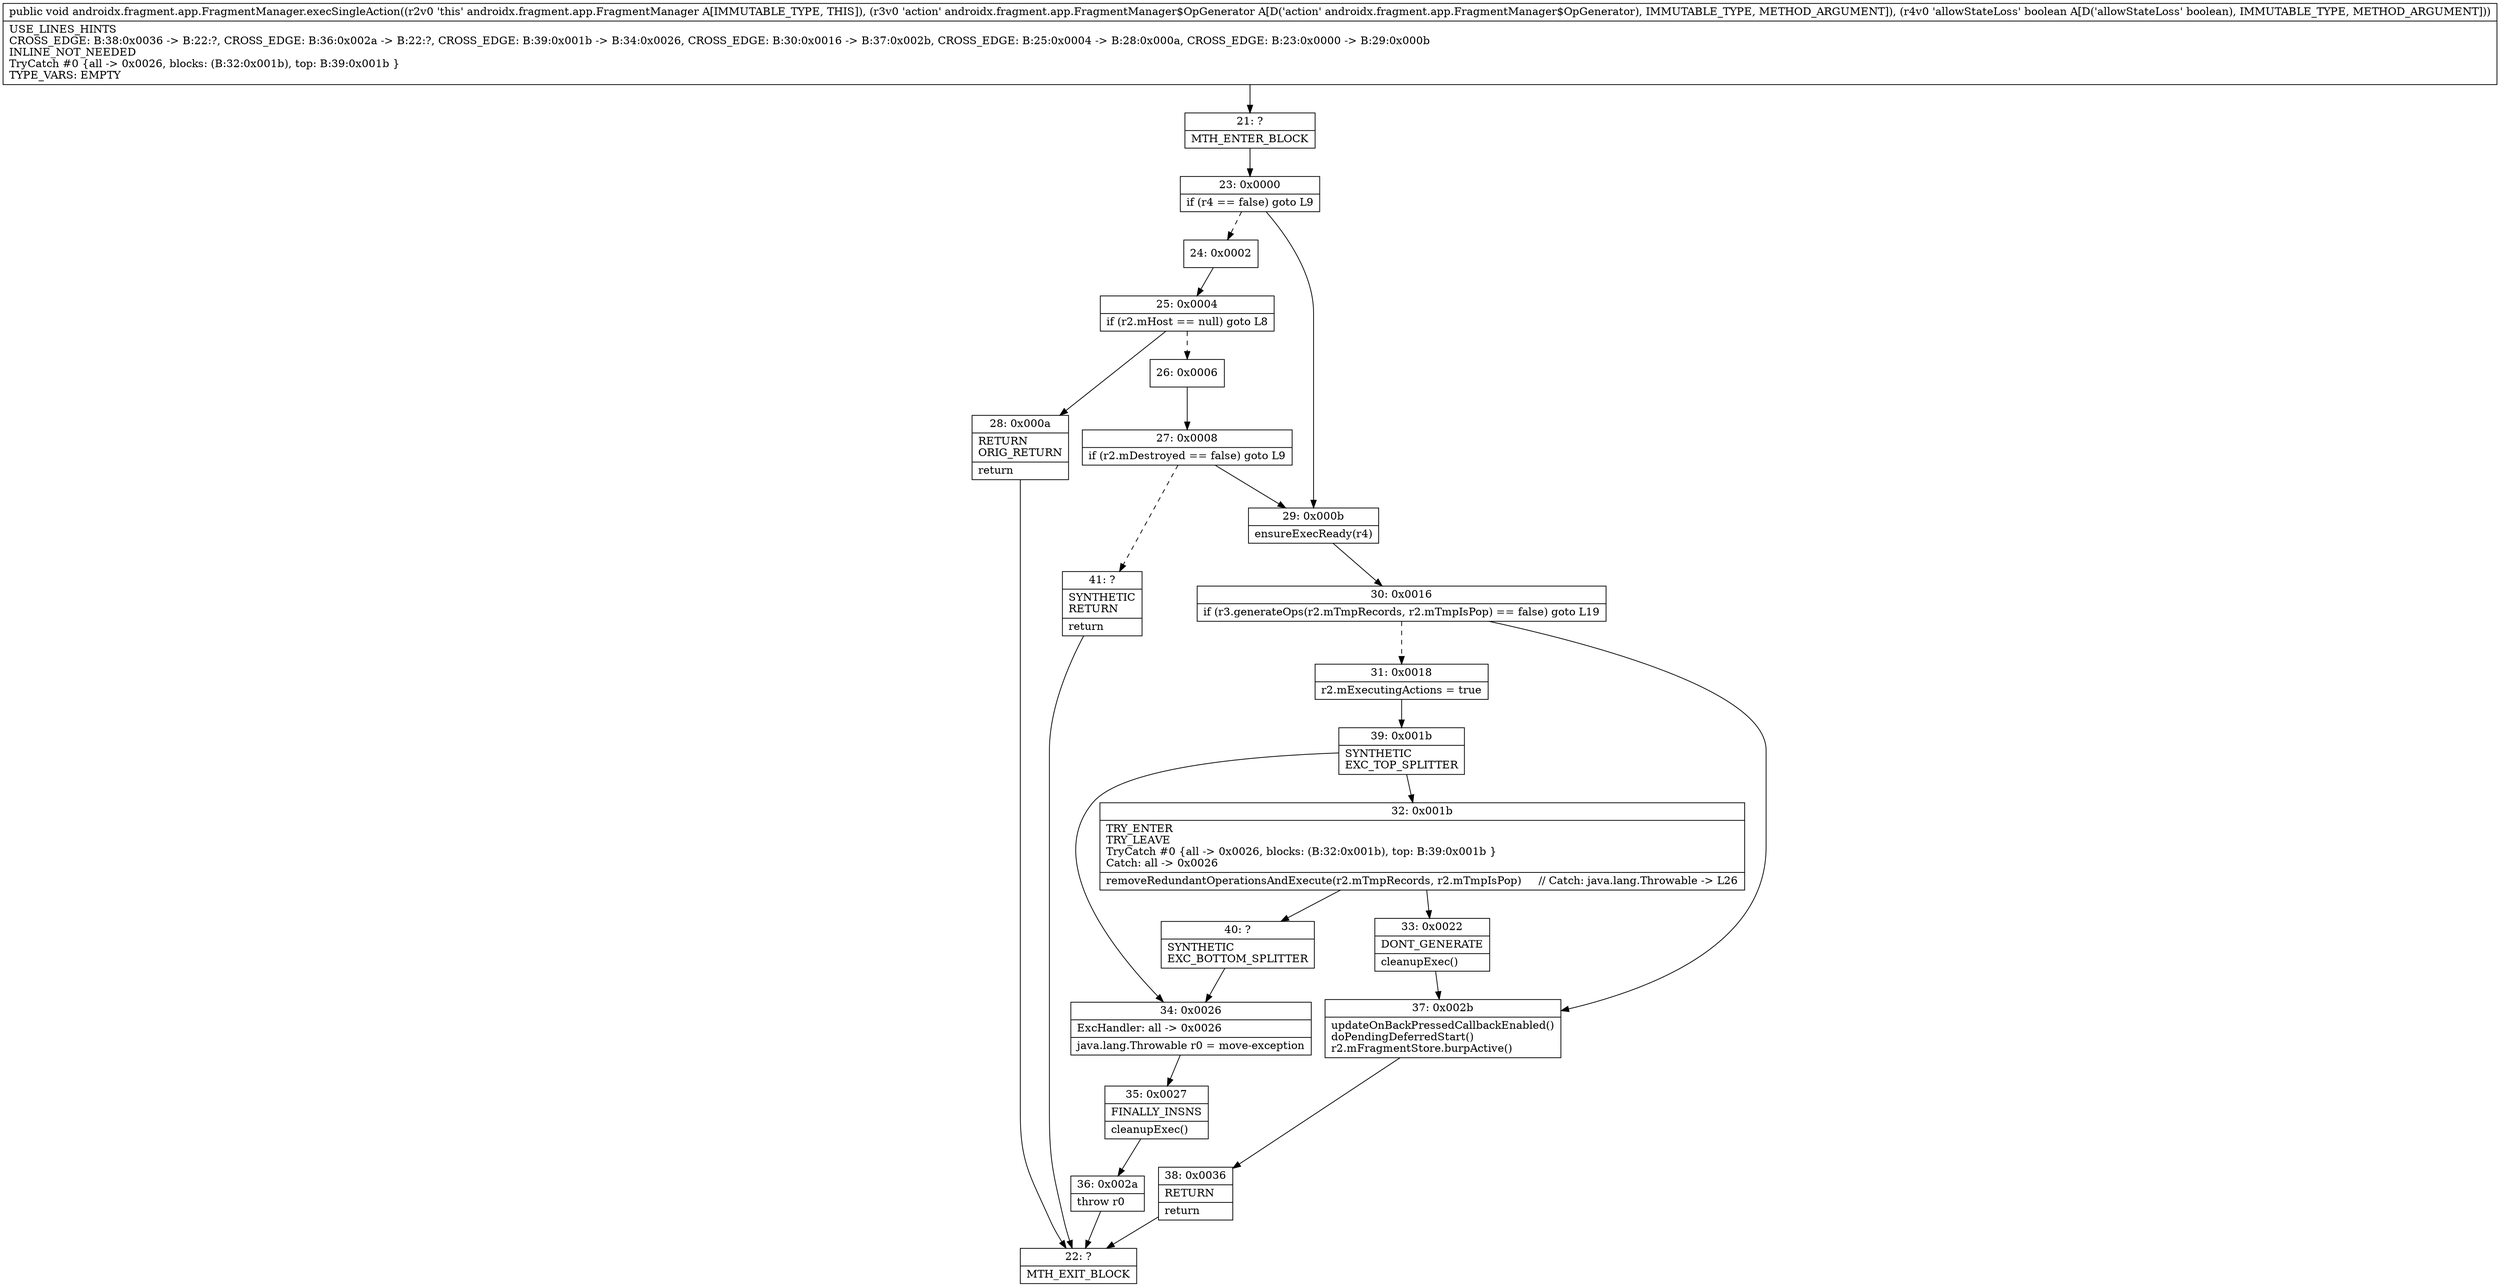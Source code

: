 digraph "CFG forandroidx.fragment.app.FragmentManager.execSingleAction(Landroidx\/fragment\/app\/FragmentManager$OpGenerator;Z)V" {
Node_21 [shape=record,label="{21\:\ ?|MTH_ENTER_BLOCK\l}"];
Node_23 [shape=record,label="{23\:\ 0x0000|if (r4 == false) goto L9\l}"];
Node_24 [shape=record,label="{24\:\ 0x0002}"];
Node_25 [shape=record,label="{25\:\ 0x0004|if (r2.mHost == null) goto L8\l}"];
Node_26 [shape=record,label="{26\:\ 0x0006}"];
Node_27 [shape=record,label="{27\:\ 0x0008|if (r2.mDestroyed == false) goto L9\l}"];
Node_41 [shape=record,label="{41\:\ ?|SYNTHETIC\lRETURN\l|return\l}"];
Node_22 [shape=record,label="{22\:\ ?|MTH_EXIT_BLOCK\l}"];
Node_28 [shape=record,label="{28\:\ 0x000a|RETURN\lORIG_RETURN\l|return\l}"];
Node_29 [shape=record,label="{29\:\ 0x000b|ensureExecReady(r4)\l}"];
Node_30 [shape=record,label="{30\:\ 0x0016|if (r3.generateOps(r2.mTmpRecords, r2.mTmpIsPop) == false) goto L19\l}"];
Node_31 [shape=record,label="{31\:\ 0x0018|r2.mExecutingActions = true\l}"];
Node_39 [shape=record,label="{39\:\ 0x001b|SYNTHETIC\lEXC_TOP_SPLITTER\l}"];
Node_32 [shape=record,label="{32\:\ 0x001b|TRY_ENTER\lTRY_LEAVE\lTryCatch #0 \{all \-\> 0x0026, blocks: (B:32:0x001b), top: B:39:0x001b \}\lCatch: all \-\> 0x0026\l|removeRedundantOperationsAndExecute(r2.mTmpRecords, r2.mTmpIsPop)     \/\/ Catch: java.lang.Throwable \-\> L26\l}"];
Node_33 [shape=record,label="{33\:\ 0x0022|DONT_GENERATE\l|cleanupExec()\l}"];
Node_40 [shape=record,label="{40\:\ ?|SYNTHETIC\lEXC_BOTTOM_SPLITTER\l}"];
Node_34 [shape=record,label="{34\:\ 0x0026|ExcHandler: all \-\> 0x0026\l|java.lang.Throwable r0 = move\-exception\l}"];
Node_35 [shape=record,label="{35\:\ 0x0027|FINALLY_INSNS\l|cleanupExec()\l}"];
Node_36 [shape=record,label="{36\:\ 0x002a|throw r0\l}"];
Node_37 [shape=record,label="{37\:\ 0x002b|updateOnBackPressedCallbackEnabled()\ldoPendingDeferredStart()\lr2.mFragmentStore.burpActive()\l}"];
Node_38 [shape=record,label="{38\:\ 0x0036|RETURN\l|return\l}"];
MethodNode[shape=record,label="{public void androidx.fragment.app.FragmentManager.execSingleAction((r2v0 'this' androidx.fragment.app.FragmentManager A[IMMUTABLE_TYPE, THIS]), (r3v0 'action' androidx.fragment.app.FragmentManager$OpGenerator A[D('action' androidx.fragment.app.FragmentManager$OpGenerator), IMMUTABLE_TYPE, METHOD_ARGUMENT]), (r4v0 'allowStateLoss' boolean A[D('allowStateLoss' boolean), IMMUTABLE_TYPE, METHOD_ARGUMENT]))  | USE_LINES_HINTS\lCROSS_EDGE: B:38:0x0036 \-\> B:22:?, CROSS_EDGE: B:36:0x002a \-\> B:22:?, CROSS_EDGE: B:39:0x001b \-\> B:34:0x0026, CROSS_EDGE: B:30:0x0016 \-\> B:37:0x002b, CROSS_EDGE: B:25:0x0004 \-\> B:28:0x000a, CROSS_EDGE: B:23:0x0000 \-\> B:29:0x000b\lINLINE_NOT_NEEDED\lTryCatch #0 \{all \-\> 0x0026, blocks: (B:32:0x001b), top: B:39:0x001b \}\lTYPE_VARS: EMPTY\l}"];
MethodNode -> Node_21;Node_21 -> Node_23;
Node_23 -> Node_24[style=dashed];
Node_23 -> Node_29;
Node_24 -> Node_25;
Node_25 -> Node_26[style=dashed];
Node_25 -> Node_28;
Node_26 -> Node_27;
Node_27 -> Node_29;
Node_27 -> Node_41[style=dashed];
Node_41 -> Node_22;
Node_28 -> Node_22;
Node_29 -> Node_30;
Node_30 -> Node_31[style=dashed];
Node_30 -> Node_37;
Node_31 -> Node_39;
Node_39 -> Node_32;
Node_39 -> Node_34;
Node_32 -> Node_33;
Node_32 -> Node_40;
Node_33 -> Node_37;
Node_40 -> Node_34;
Node_34 -> Node_35;
Node_35 -> Node_36;
Node_36 -> Node_22;
Node_37 -> Node_38;
Node_38 -> Node_22;
}

